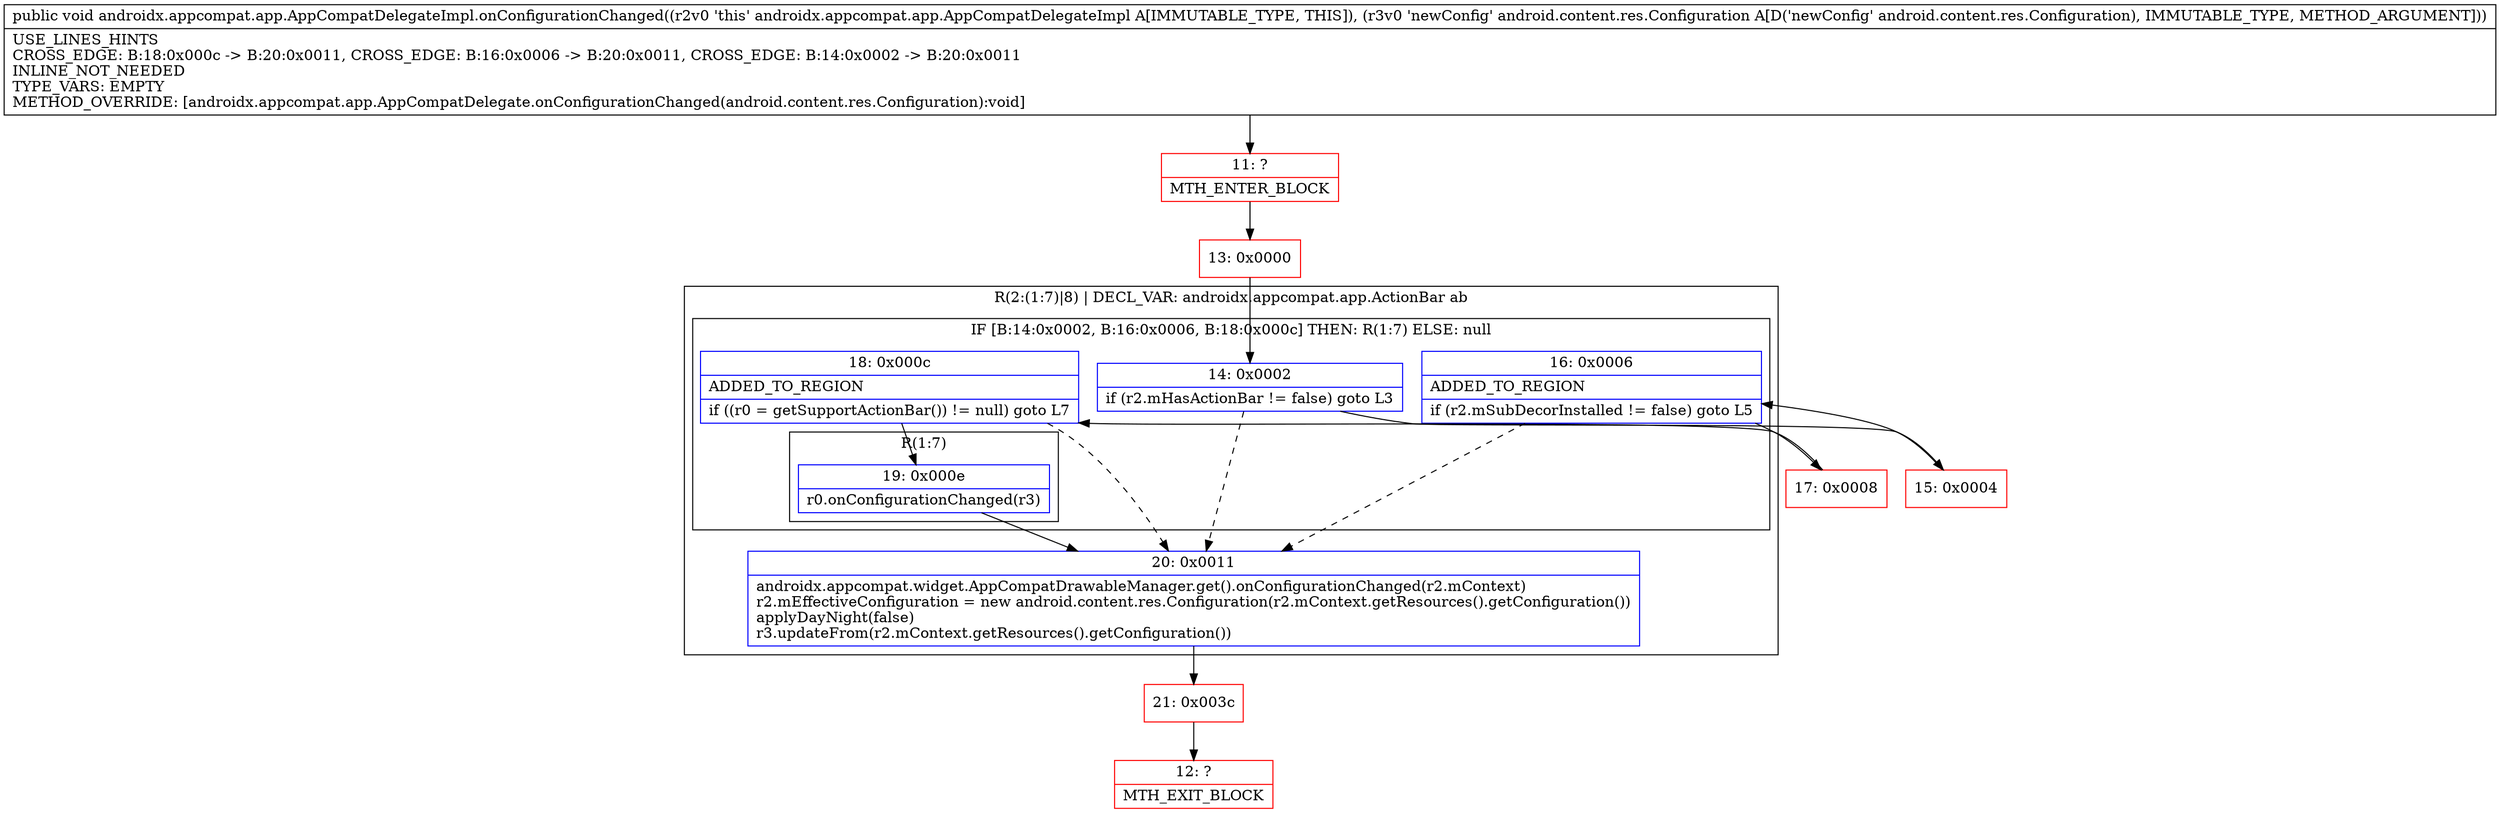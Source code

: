digraph "CFG forandroidx.appcompat.app.AppCompatDelegateImpl.onConfigurationChanged(Landroid\/content\/res\/Configuration;)V" {
subgraph cluster_Region_1532500412 {
label = "R(2:(1:7)|8) | DECL_VAR: androidx.appcompat.app.ActionBar ab\l";
node [shape=record,color=blue];
subgraph cluster_IfRegion_536837873 {
label = "IF [B:14:0x0002, B:16:0x0006, B:18:0x000c] THEN: R(1:7) ELSE: null";
node [shape=record,color=blue];
Node_14 [shape=record,label="{14\:\ 0x0002|if (r2.mHasActionBar != false) goto L3\l}"];
Node_16 [shape=record,label="{16\:\ 0x0006|ADDED_TO_REGION\l|if (r2.mSubDecorInstalled != false) goto L5\l}"];
Node_18 [shape=record,label="{18\:\ 0x000c|ADDED_TO_REGION\l|if ((r0 = getSupportActionBar()) != null) goto L7\l}"];
subgraph cluster_Region_1072354758 {
label = "R(1:7)";
node [shape=record,color=blue];
Node_19 [shape=record,label="{19\:\ 0x000e|r0.onConfigurationChanged(r3)\l}"];
}
}
Node_20 [shape=record,label="{20\:\ 0x0011|androidx.appcompat.widget.AppCompatDrawableManager.get().onConfigurationChanged(r2.mContext)\lr2.mEffectiveConfiguration = new android.content.res.Configuration(r2.mContext.getResources().getConfiguration())\lapplyDayNight(false)\lr3.updateFrom(r2.mContext.getResources().getConfiguration())\l}"];
}
Node_11 [shape=record,color=red,label="{11\:\ ?|MTH_ENTER_BLOCK\l}"];
Node_13 [shape=record,color=red,label="{13\:\ 0x0000}"];
Node_15 [shape=record,color=red,label="{15\:\ 0x0004}"];
Node_17 [shape=record,color=red,label="{17\:\ 0x0008}"];
Node_21 [shape=record,color=red,label="{21\:\ 0x003c}"];
Node_12 [shape=record,color=red,label="{12\:\ ?|MTH_EXIT_BLOCK\l}"];
MethodNode[shape=record,label="{public void androidx.appcompat.app.AppCompatDelegateImpl.onConfigurationChanged((r2v0 'this' androidx.appcompat.app.AppCompatDelegateImpl A[IMMUTABLE_TYPE, THIS]), (r3v0 'newConfig' android.content.res.Configuration A[D('newConfig' android.content.res.Configuration), IMMUTABLE_TYPE, METHOD_ARGUMENT]))  | USE_LINES_HINTS\lCROSS_EDGE: B:18:0x000c \-\> B:20:0x0011, CROSS_EDGE: B:16:0x0006 \-\> B:20:0x0011, CROSS_EDGE: B:14:0x0002 \-\> B:20:0x0011\lINLINE_NOT_NEEDED\lTYPE_VARS: EMPTY\lMETHOD_OVERRIDE: [androidx.appcompat.app.AppCompatDelegate.onConfigurationChanged(android.content.res.Configuration):void]\l}"];
MethodNode -> Node_11;Node_14 -> Node_15;
Node_14 -> Node_20[style=dashed];
Node_16 -> Node_17;
Node_16 -> Node_20[style=dashed];
Node_18 -> Node_19;
Node_18 -> Node_20[style=dashed];
Node_19 -> Node_20;
Node_20 -> Node_21;
Node_11 -> Node_13;
Node_13 -> Node_14;
Node_15 -> Node_16;
Node_17 -> Node_18;
Node_21 -> Node_12;
}

